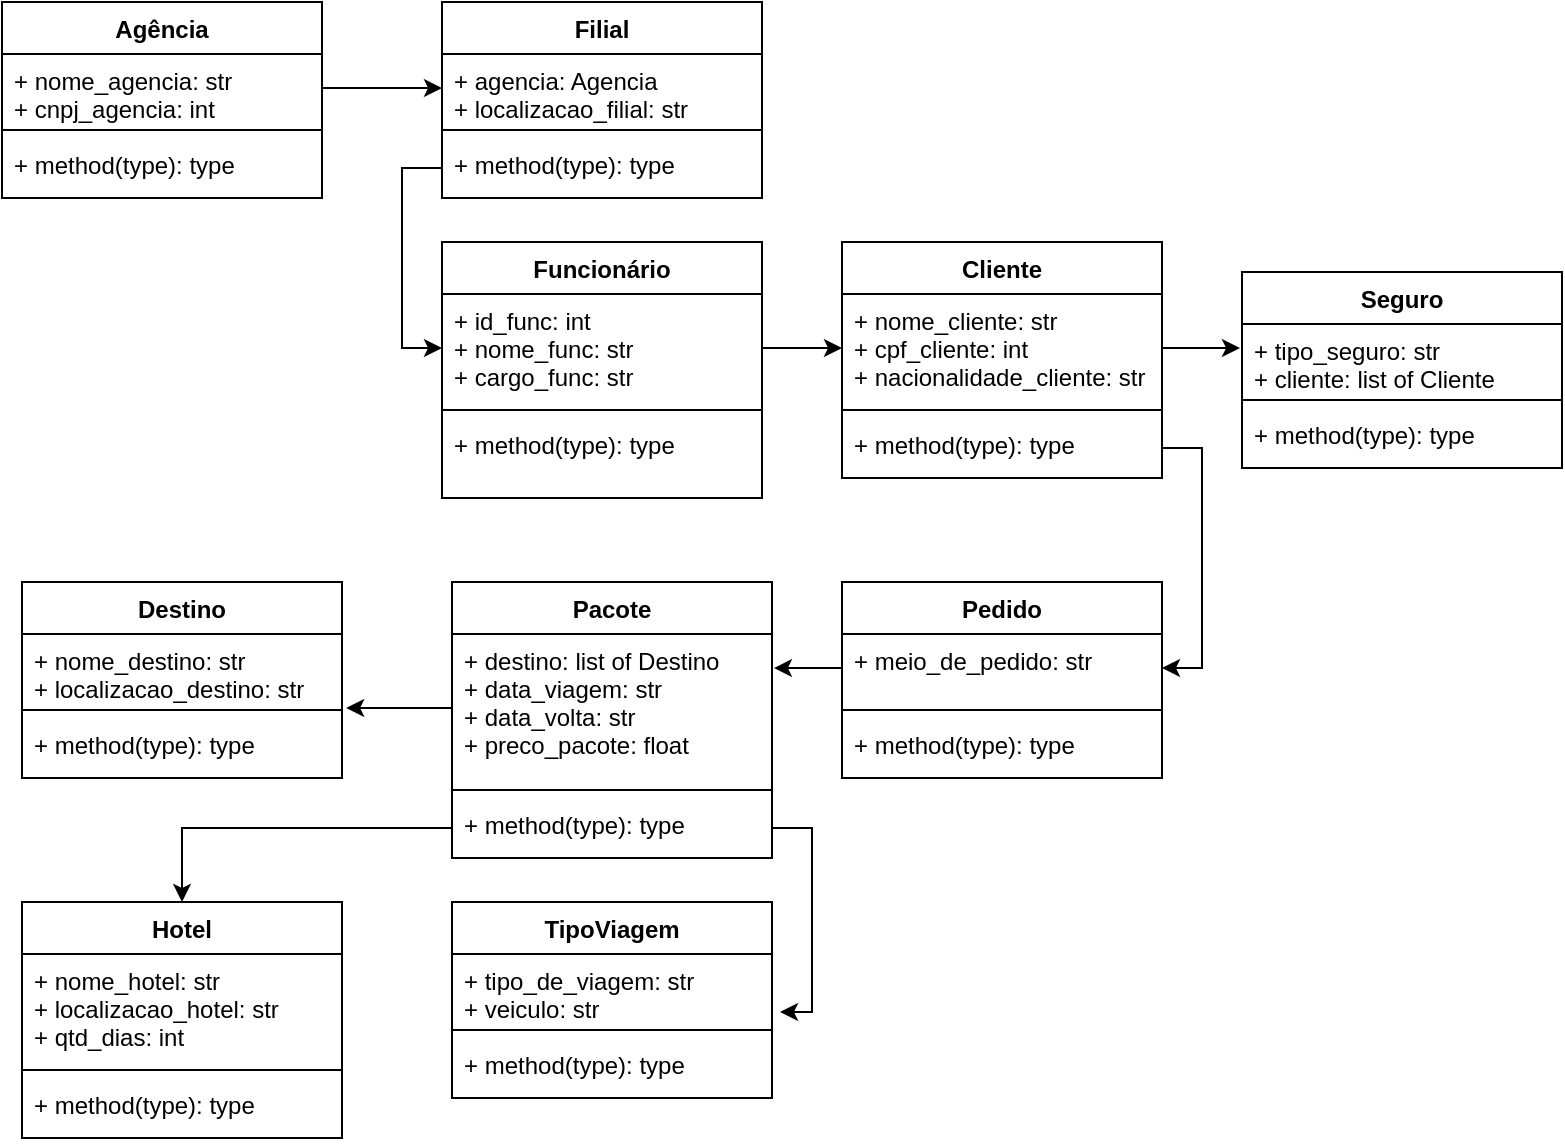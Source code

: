 <mxfile version="12.3.3" type="github" pages="1"><diagram id="9RMLBvYMBtCuIztROElz" name="Page-1"><mxGraphModel dx="1422" dy="718" grid="1" gridSize="10" guides="1" tooltips="1" connect="1" arrows="1" fold="1" page="1" pageScale="1" pageWidth="827" pageHeight="1169" math="0" shadow="0"><root><mxCell id="0"/><mxCell id="1" parent="0"/><mxCell id="3JYetDTwol8_dVdBucok-1" value="Agência" style="swimlane;fontStyle=1;align=center;verticalAlign=top;childLayout=stackLayout;horizontal=1;startSize=26;horizontalStack=0;resizeParent=1;resizeParentMax=0;resizeLast=0;collapsible=1;marginBottom=0;" vertex="1" parent="1"><mxGeometry x="20" y="20" width="160" height="98" as="geometry"/></mxCell><mxCell id="3JYetDTwol8_dVdBucok-2" value="+ nome_agencia: str&#10;+ cnpj_agencia: int&#10;" style="text;strokeColor=none;fillColor=none;align=left;verticalAlign=top;spacingLeft=4;spacingRight=4;overflow=hidden;rotatable=0;points=[[0,0.5],[1,0.5]];portConstraint=eastwest;" vertex="1" parent="3JYetDTwol8_dVdBucok-1"><mxGeometry y="26" width="160" height="34" as="geometry"/></mxCell><mxCell id="3JYetDTwol8_dVdBucok-3" value="" style="line;strokeWidth=1;fillColor=none;align=left;verticalAlign=middle;spacingTop=-1;spacingLeft=3;spacingRight=3;rotatable=0;labelPosition=right;points=[];portConstraint=eastwest;" vertex="1" parent="3JYetDTwol8_dVdBucok-1"><mxGeometry y="60" width="160" height="8" as="geometry"/></mxCell><mxCell id="3JYetDTwol8_dVdBucok-4" value="+ method(type): type" style="text;strokeColor=none;fillColor=none;align=left;verticalAlign=top;spacingLeft=4;spacingRight=4;overflow=hidden;rotatable=0;points=[[0,0.5],[1,0.5]];portConstraint=eastwest;" vertex="1" parent="3JYetDTwol8_dVdBucok-1"><mxGeometry y="68" width="160" height="30" as="geometry"/></mxCell><mxCell id="3JYetDTwol8_dVdBucok-25" value="Filial" style="swimlane;fontStyle=1;align=center;verticalAlign=top;childLayout=stackLayout;horizontal=1;startSize=26;horizontalStack=0;resizeParent=1;resizeParentMax=0;resizeLast=0;collapsible=1;marginBottom=0;" vertex="1" parent="1"><mxGeometry x="240" y="20" width="160" height="98" as="geometry"/></mxCell><mxCell id="3JYetDTwol8_dVdBucok-26" value="+ agencia: Agencia&#10;+ localizacao_filial: str&#10;" style="text;strokeColor=none;fillColor=none;align=left;verticalAlign=top;spacingLeft=4;spacingRight=4;overflow=hidden;rotatable=0;points=[[0,0.5],[1,0.5]];portConstraint=eastwest;" vertex="1" parent="3JYetDTwol8_dVdBucok-25"><mxGeometry y="26" width="160" height="34" as="geometry"/></mxCell><mxCell id="3JYetDTwol8_dVdBucok-27" value="" style="line;strokeWidth=1;fillColor=none;align=left;verticalAlign=middle;spacingTop=-1;spacingLeft=3;spacingRight=3;rotatable=0;labelPosition=right;points=[];portConstraint=eastwest;" vertex="1" parent="3JYetDTwol8_dVdBucok-25"><mxGeometry y="60" width="160" height="8" as="geometry"/></mxCell><mxCell id="3JYetDTwol8_dVdBucok-28" value="+ method(type): type" style="text;strokeColor=none;fillColor=none;align=left;verticalAlign=top;spacingLeft=4;spacingRight=4;overflow=hidden;rotatable=0;points=[[0,0.5],[1,0.5]];portConstraint=eastwest;" vertex="1" parent="3JYetDTwol8_dVdBucok-25"><mxGeometry y="68" width="160" height="30" as="geometry"/></mxCell><mxCell id="3JYetDTwol8_dVdBucok-29" value="Funcionário" style="swimlane;fontStyle=1;align=center;verticalAlign=top;childLayout=stackLayout;horizontal=1;startSize=26;horizontalStack=0;resizeParent=1;resizeParentMax=0;resizeLast=0;collapsible=1;marginBottom=0;" vertex="1" parent="1"><mxGeometry x="240" y="140" width="160" height="128" as="geometry"/></mxCell><mxCell id="3JYetDTwol8_dVdBucok-30" value="+ id_func: int&#10;+ nome_func: str&#10;+ cargo_func: str&#10;" style="text;strokeColor=none;fillColor=none;align=left;verticalAlign=top;spacingLeft=4;spacingRight=4;overflow=hidden;rotatable=0;points=[[0,0.5],[1,0.5]];portConstraint=eastwest;" vertex="1" parent="3JYetDTwol8_dVdBucok-29"><mxGeometry y="26" width="160" height="54" as="geometry"/></mxCell><mxCell id="3JYetDTwol8_dVdBucok-31" value="" style="line;strokeWidth=1;fillColor=none;align=left;verticalAlign=middle;spacingTop=-1;spacingLeft=3;spacingRight=3;rotatable=0;labelPosition=right;points=[];portConstraint=eastwest;" vertex="1" parent="3JYetDTwol8_dVdBucok-29"><mxGeometry y="80" width="160" height="8" as="geometry"/></mxCell><mxCell id="3JYetDTwol8_dVdBucok-32" value="+ method(type): type" style="text;strokeColor=none;fillColor=none;align=left;verticalAlign=top;spacingLeft=4;spacingRight=4;overflow=hidden;rotatable=0;points=[[0,0.5],[1,0.5]];portConstraint=eastwest;" vertex="1" parent="3JYetDTwol8_dVdBucok-29"><mxGeometry y="88" width="160" height="40" as="geometry"/></mxCell><mxCell id="3JYetDTwol8_dVdBucok-37" value="Cliente" style="swimlane;fontStyle=1;align=center;verticalAlign=top;childLayout=stackLayout;horizontal=1;startSize=26;horizontalStack=0;resizeParent=1;resizeParentMax=0;resizeLast=0;collapsible=1;marginBottom=0;" vertex="1" parent="1"><mxGeometry x="440" y="140" width="160" height="118" as="geometry"/></mxCell><mxCell id="3JYetDTwol8_dVdBucok-38" value="+ nome_cliente: str&#10;+ cpf_cliente: int&#10;+ nacionalidade_cliente: str&#10;" style="text;strokeColor=none;fillColor=none;align=left;verticalAlign=top;spacingLeft=4;spacingRight=4;overflow=hidden;rotatable=0;points=[[0,0.5],[1,0.5]];portConstraint=eastwest;" vertex="1" parent="3JYetDTwol8_dVdBucok-37"><mxGeometry y="26" width="160" height="54" as="geometry"/></mxCell><mxCell id="3JYetDTwol8_dVdBucok-39" value="" style="line;strokeWidth=1;fillColor=none;align=left;verticalAlign=middle;spacingTop=-1;spacingLeft=3;spacingRight=3;rotatable=0;labelPosition=right;points=[];portConstraint=eastwest;" vertex="1" parent="3JYetDTwol8_dVdBucok-37"><mxGeometry y="80" width="160" height="8" as="geometry"/></mxCell><mxCell id="3JYetDTwol8_dVdBucok-40" value="+ method(type): type" style="text;strokeColor=none;fillColor=none;align=left;verticalAlign=top;spacingLeft=4;spacingRight=4;overflow=hidden;rotatable=0;points=[[0,0.5],[1,0.5]];portConstraint=eastwest;" vertex="1" parent="3JYetDTwol8_dVdBucok-37"><mxGeometry y="88" width="160" height="30" as="geometry"/></mxCell><mxCell id="3JYetDTwol8_dVdBucok-41" value="Seguro" style="swimlane;fontStyle=1;align=center;verticalAlign=top;childLayout=stackLayout;horizontal=1;startSize=26;horizontalStack=0;resizeParent=1;resizeParentMax=0;resizeLast=0;collapsible=1;marginBottom=0;" vertex="1" parent="1"><mxGeometry x="640" y="155" width="160" height="98" as="geometry"/></mxCell><mxCell id="3JYetDTwol8_dVdBucok-42" value="+ tipo_seguro: str&#10;+ cliente: list of Cliente&#10;" style="text;strokeColor=none;fillColor=none;align=left;verticalAlign=top;spacingLeft=4;spacingRight=4;overflow=hidden;rotatable=0;points=[[0,0.5],[1,0.5]];portConstraint=eastwest;" vertex="1" parent="3JYetDTwol8_dVdBucok-41"><mxGeometry y="26" width="160" height="34" as="geometry"/></mxCell><mxCell id="3JYetDTwol8_dVdBucok-43" value="" style="line;strokeWidth=1;fillColor=none;align=left;verticalAlign=middle;spacingTop=-1;spacingLeft=3;spacingRight=3;rotatable=0;labelPosition=right;points=[];portConstraint=eastwest;" vertex="1" parent="3JYetDTwol8_dVdBucok-41"><mxGeometry y="60" width="160" height="8" as="geometry"/></mxCell><mxCell id="3JYetDTwol8_dVdBucok-44" value="+ method(type): type" style="text;strokeColor=none;fillColor=none;align=left;verticalAlign=top;spacingLeft=4;spacingRight=4;overflow=hidden;rotatable=0;points=[[0,0.5],[1,0.5]];portConstraint=eastwest;" vertex="1" parent="3JYetDTwol8_dVdBucok-41"><mxGeometry y="68" width="160" height="30" as="geometry"/></mxCell><mxCell id="3JYetDTwol8_dVdBucok-45" value="Pedido" style="swimlane;fontStyle=1;align=center;verticalAlign=top;childLayout=stackLayout;horizontal=1;startSize=26;horizontalStack=0;resizeParent=1;resizeParentMax=0;resizeLast=0;collapsible=1;marginBottom=0;" vertex="1" parent="1"><mxGeometry x="440" y="310" width="160" height="98" as="geometry"/></mxCell><mxCell id="3JYetDTwol8_dVdBucok-46" value="+ meio_de_pedido: str" style="text;strokeColor=none;fillColor=none;align=left;verticalAlign=top;spacingLeft=4;spacingRight=4;overflow=hidden;rotatable=0;points=[[0,0.5],[1,0.5]];portConstraint=eastwest;" vertex="1" parent="3JYetDTwol8_dVdBucok-45"><mxGeometry y="26" width="160" height="34" as="geometry"/></mxCell><mxCell id="3JYetDTwol8_dVdBucok-47" value="" style="line;strokeWidth=1;fillColor=none;align=left;verticalAlign=middle;spacingTop=-1;spacingLeft=3;spacingRight=3;rotatable=0;labelPosition=right;points=[];portConstraint=eastwest;" vertex="1" parent="3JYetDTwol8_dVdBucok-45"><mxGeometry y="60" width="160" height="8" as="geometry"/></mxCell><mxCell id="3JYetDTwol8_dVdBucok-48" value="+ method(type): type" style="text;strokeColor=none;fillColor=none;align=left;verticalAlign=top;spacingLeft=4;spacingRight=4;overflow=hidden;rotatable=0;points=[[0,0.5],[1,0.5]];portConstraint=eastwest;" vertex="1" parent="3JYetDTwol8_dVdBucok-45"><mxGeometry y="68" width="160" height="30" as="geometry"/></mxCell><mxCell id="3JYetDTwol8_dVdBucok-49" value="Destino" style="swimlane;fontStyle=1;align=center;verticalAlign=top;childLayout=stackLayout;horizontal=1;startSize=26;horizontalStack=0;resizeParent=1;resizeParentMax=0;resizeLast=0;collapsible=1;marginBottom=0;" vertex="1" parent="1"><mxGeometry x="30" y="310" width="160" height="98" as="geometry"/></mxCell><mxCell id="3JYetDTwol8_dVdBucok-50" value="+ nome_destino: str&#10;+ localizacao_destino: str" style="text;strokeColor=none;fillColor=none;align=left;verticalAlign=top;spacingLeft=4;spacingRight=4;overflow=hidden;rotatable=0;points=[[0,0.5],[1,0.5]];portConstraint=eastwest;" vertex="1" parent="3JYetDTwol8_dVdBucok-49"><mxGeometry y="26" width="160" height="34" as="geometry"/></mxCell><mxCell id="3JYetDTwol8_dVdBucok-51" value="" style="line;strokeWidth=1;fillColor=none;align=left;verticalAlign=middle;spacingTop=-1;spacingLeft=3;spacingRight=3;rotatable=0;labelPosition=right;points=[];portConstraint=eastwest;" vertex="1" parent="3JYetDTwol8_dVdBucok-49"><mxGeometry y="60" width="160" height="8" as="geometry"/></mxCell><mxCell id="3JYetDTwol8_dVdBucok-52" value="+ method(type): type" style="text;strokeColor=none;fillColor=none;align=left;verticalAlign=top;spacingLeft=4;spacingRight=4;overflow=hidden;rotatable=0;points=[[0,0.5],[1,0.5]];portConstraint=eastwest;" vertex="1" parent="3JYetDTwol8_dVdBucok-49"><mxGeometry y="68" width="160" height="30" as="geometry"/></mxCell><mxCell id="3JYetDTwol8_dVdBucok-53" value="Pacote" style="swimlane;fontStyle=1;align=center;verticalAlign=top;childLayout=stackLayout;horizontal=1;startSize=26;horizontalStack=0;resizeParent=1;resizeParentMax=0;resizeLast=0;collapsible=1;marginBottom=0;" vertex="1" parent="1"><mxGeometry x="245" y="310" width="160" height="138" as="geometry"/></mxCell><mxCell id="3JYetDTwol8_dVdBucok-54" value="+ destino: list of Destino&#10;+ data_viagem: str&#10;+ data_volta: str&#10;+ preco_pacote: float&#10;" style="text;strokeColor=none;fillColor=none;align=left;verticalAlign=top;spacingLeft=4;spacingRight=4;overflow=hidden;rotatable=0;points=[[0,0.5],[1,0.5]];portConstraint=eastwest;" vertex="1" parent="3JYetDTwol8_dVdBucok-53"><mxGeometry y="26" width="160" height="74" as="geometry"/></mxCell><mxCell id="3JYetDTwol8_dVdBucok-55" value="" style="line;strokeWidth=1;fillColor=none;align=left;verticalAlign=middle;spacingTop=-1;spacingLeft=3;spacingRight=3;rotatable=0;labelPosition=right;points=[];portConstraint=eastwest;" vertex="1" parent="3JYetDTwol8_dVdBucok-53"><mxGeometry y="100" width="160" height="8" as="geometry"/></mxCell><mxCell id="3JYetDTwol8_dVdBucok-56" value="+ method(type): type" style="text;strokeColor=none;fillColor=none;align=left;verticalAlign=top;spacingLeft=4;spacingRight=4;overflow=hidden;rotatable=0;points=[[0,0.5],[1,0.5]];portConstraint=eastwest;" vertex="1" parent="3JYetDTwol8_dVdBucok-53"><mxGeometry y="108" width="160" height="30" as="geometry"/></mxCell><mxCell id="3JYetDTwol8_dVdBucok-57" value="Hotel" style="swimlane;fontStyle=1;align=center;verticalAlign=top;childLayout=stackLayout;horizontal=1;startSize=26;horizontalStack=0;resizeParent=1;resizeParentMax=0;resizeLast=0;collapsible=1;marginBottom=0;" vertex="1" parent="1"><mxGeometry x="30" y="470" width="160" height="118" as="geometry"/></mxCell><mxCell id="3JYetDTwol8_dVdBucok-58" value="+ nome_hotel: str&#10;+ localizacao_hotel: str&#10;+ qtd_dias: int&#10;" style="text;strokeColor=none;fillColor=none;align=left;verticalAlign=top;spacingLeft=4;spacingRight=4;overflow=hidden;rotatable=0;points=[[0,0.5],[1,0.5]];portConstraint=eastwest;" vertex="1" parent="3JYetDTwol8_dVdBucok-57"><mxGeometry y="26" width="160" height="54" as="geometry"/></mxCell><mxCell id="3JYetDTwol8_dVdBucok-59" value="" style="line;strokeWidth=1;fillColor=none;align=left;verticalAlign=middle;spacingTop=-1;spacingLeft=3;spacingRight=3;rotatable=0;labelPosition=right;points=[];portConstraint=eastwest;" vertex="1" parent="3JYetDTwol8_dVdBucok-57"><mxGeometry y="80" width="160" height="8" as="geometry"/></mxCell><mxCell id="3JYetDTwol8_dVdBucok-60" value="+ method(type): type" style="text;strokeColor=none;fillColor=none;align=left;verticalAlign=top;spacingLeft=4;spacingRight=4;overflow=hidden;rotatable=0;points=[[0,0.5],[1,0.5]];portConstraint=eastwest;" vertex="1" parent="3JYetDTwol8_dVdBucok-57"><mxGeometry y="88" width="160" height="30" as="geometry"/></mxCell><mxCell id="3JYetDTwol8_dVdBucok-61" value="TipoViagem" style="swimlane;fontStyle=1;align=center;verticalAlign=top;childLayout=stackLayout;horizontal=1;startSize=26;horizontalStack=0;resizeParent=1;resizeParentMax=0;resizeLast=0;collapsible=1;marginBottom=0;" vertex="1" parent="1"><mxGeometry x="245" y="470" width="160" height="98" as="geometry"/></mxCell><mxCell id="3JYetDTwol8_dVdBucok-62" value="+ tipo_de_viagem: str&#10;+ veiculo: str&#10;" style="text;strokeColor=none;fillColor=none;align=left;verticalAlign=top;spacingLeft=4;spacingRight=4;overflow=hidden;rotatable=0;points=[[0,0.5],[1,0.5]];portConstraint=eastwest;" vertex="1" parent="3JYetDTwol8_dVdBucok-61"><mxGeometry y="26" width="160" height="34" as="geometry"/></mxCell><mxCell id="3JYetDTwol8_dVdBucok-63" value="" style="line;strokeWidth=1;fillColor=none;align=left;verticalAlign=middle;spacingTop=-1;spacingLeft=3;spacingRight=3;rotatable=0;labelPosition=right;points=[];portConstraint=eastwest;" vertex="1" parent="3JYetDTwol8_dVdBucok-61"><mxGeometry y="60" width="160" height="8" as="geometry"/></mxCell><mxCell id="3JYetDTwol8_dVdBucok-64" value="+ method(type): type" style="text;strokeColor=none;fillColor=none;align=left;verticalAlign=top;spacingLeft=4;spacingRight=4;overflow=hidden;rotatable=0;points=[[0,0.5],[1,0.5]];portConstraint=eastwest;" vertex="1" parent="3JYetDTwol8_dVdBucok-61"><mxGeometry y="68" width="160" height="30" as="geometry"/></mxCell><mxCell id="3JYetDTwol8_dVdBucok-65" style="edgeStyle=orthogonalEdgeStyle;rounded=0;orthogonalLoop=1;jettySize=auto;html=1;" edge="1" parent="1" source="3JYetDTwol8_dVdBucok-2" target="3JYetDTwol8_dVdBucok-26"><mxGeometry relative="1" as="geometry"/></mxCell><mxCell id="3JYetDTwol8_dVdBucok-69" style="edgeStyle=orthogonalEdgeStyle;rounded=0;orthogonalLoop=1;jettySize=auto;html=1;exitX=0;exitY=0.5;exitDx=0;exitDy=0;entryX=0;entryY=0.5;entryDx=0;entryDy=0;" edge="1" parent="1" source="3JYetDTwol8_dVdBucok-28" target="3JYetDTwol8_dVdBucok-30"><mxGeometry relative="1" as="geometry"/></mxCell><mxCell id="3JYetDTwol8_dVdBucok-70" style="edgeStyle=orthogonalEdgeStyle;rounded=0;orthogonalLoop=1;jettySize=auto;html=1;" edge="1" parent="1" source="3JYetDTwol8_dVdBucok-30" target="3JYetDTwol8_dVdBucok-38"><mxGeometry relative="1" as="geometry"/></mxCell><mxCell id="3JYetDTwol8_dVdBucok-71" style="edgeStyle=orthogonalEdgeStyle;rounded=0;orthogonalLoop=1;jettySize=auto;html=1;exitX=1;exitY=0.5;exitDx=0;exitDy=0;entryX=-0.006;entryY=0.324;entryDx=0;entryDy=0;entryPerimeter=0;" edge="1" parent="1" source="3JYetDTwol8_dVdBucok-38" target="3JYetDTwol8_dVdBucok-42"><mxGeometry relative="1" as="geometry"/></mxCell><mxCell id="3JYetDTwol8_dVdBucok-72" style="edgeStyle=orthogonalEdgeStyle;rounded=0;orthogonalLoop=1;jettySize=auto;html=1;exitX=1;exitY=0.5;exitDx=0;exitDy=0;entryX=1;entryY=0.5;entryDx=0;entryDy=0;" edge="1" parent="1" source="3JYetDTwol8_dVdBucok-40" target="3JYetDTwol8_dVdBucok-46"><mxGeometry relative="1" as="geometry"/></mxCell><mxCell id="3JYetDTwol8_dVdBucok-77" style="edgeStyle=orthogonalEdgeStyle;rounded=0;orthogonalLoop=1;jettySize=auto;html=1;exitX=0;exitY=0.5;exitDx=0;exitDy=0;entryX=1.006;entryY=0.23;entryDx=0;entryDy=0;entryPerimeter=0;" edge="1" parent="1" source="3JYetDTwol8_dVdBucok-46" target="3JYetDTwol8_dVdBucok-54"><mxGeometry relative="1" as="geometry"/></mxCell><mxCell id="3JYetDTwol8_dVdBucok-80" style="edgeStyle=orthogonalEdgeStyle;rounded=0;orthogonalLoop=1;jettySize=auto;html=1;exitX=0;exitY=0.5;exitDx=0;exitDy=0;entryX=1.013;entryY=1.088;entryDx=0;entryDy=0;entryPerimeter=0;" edge="1" parent="1" source="3JYetDTwol8_dVdBucok-54" target="3JYetDTwol8_dVdBucok-50"><mxGeometry relative="1" as="geometry"/></mxCell><mxCell id="3JYetDTwol8_dVdBucok-81" style="edgeStyle=orthogonalEdgeStyle;rounded=0;orthogonalLoop=1;jettySize=auto;html=1;exitX=0;exitY=0.5;exitDx=0;exitDy=0;entryX=0.5;entryY=0;entryDx=0;entryDy=0;" edge="1" parent="1" source="3JYetDTwol8_dVdBucok-56" target="3JYetDTwol8_dVdBucok-57"><mxGeometry relative="1" as="geometry"/></mxCell><mxCell id="3JYetDTwol8_dVdBucok-82" style="edgeStyle=orthogonalEdgeStyle;rounded=0;orthogonalLoop=1;jettySize=auto;html=1;exitX=1;exitY=0.5;exitDx=0;exitDy=0;entryX=1.025;entryY=0.853;entryDx=0;entryDy=0;entryPerimeter=0;" edge="1" parent="1" source="3JYetDTwol8_dVdBucok-56" target="3JYetDTwol8_dVdBucok-62"><mxGeometry relative="1" as="geometry"/></mxCell></root></mxGraphModel></diagram></mxfile>